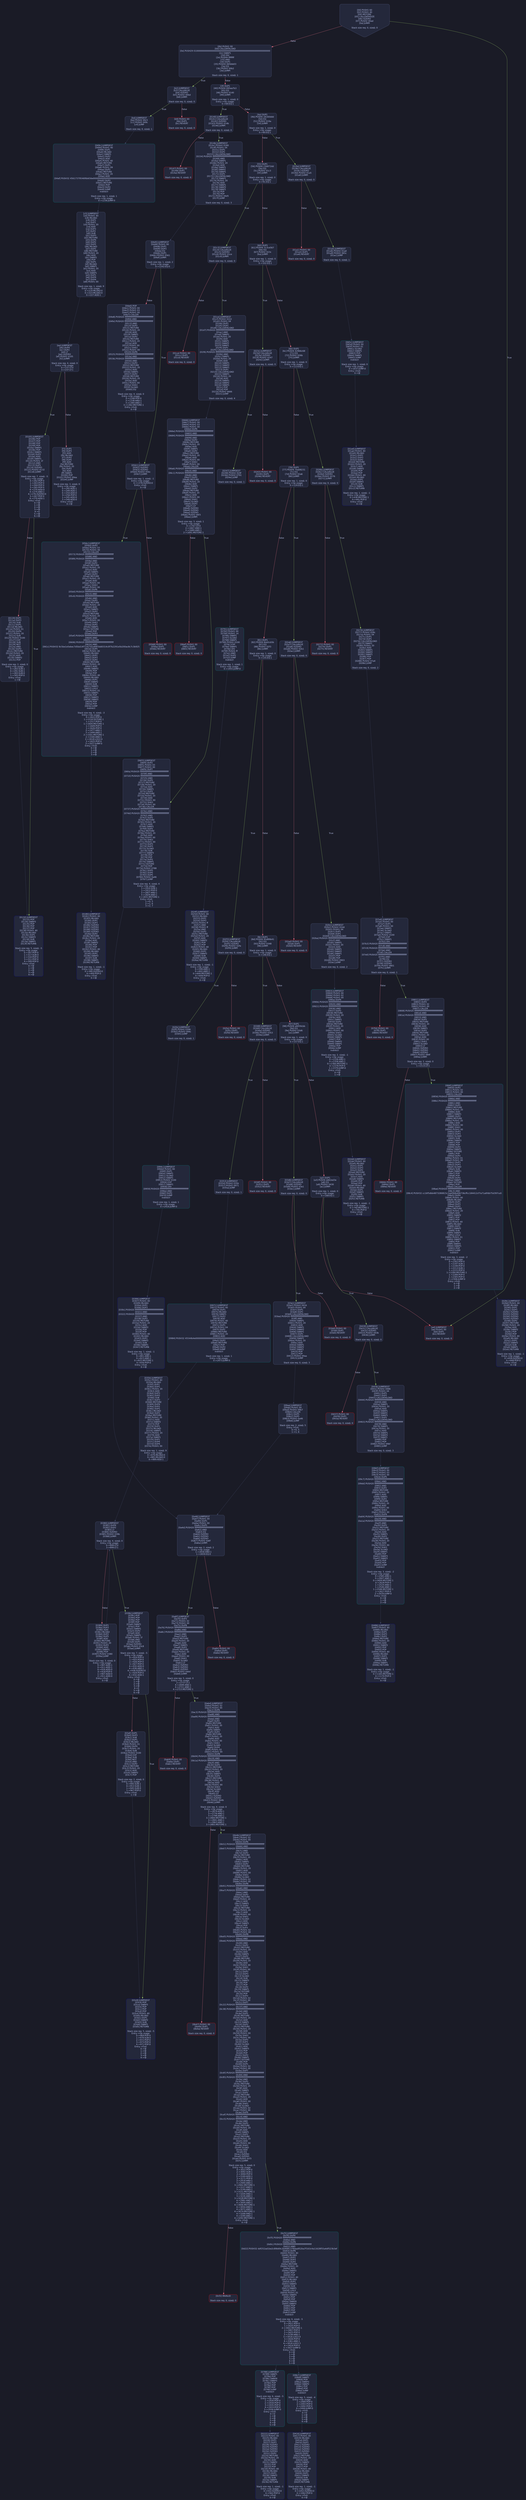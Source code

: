 digraph G {
    node [shape=box, style="filled, rounded", color="#565f89", fontcolor="#c0caf5", fontname="Helvetica", fillcolor="#24283b"];
    edge [color="#414868", fontcolor="#c0caf5", fontname="Helvetica"];
    bgcolor="#1a1b26";
    0 [ label = "[00] PUSH1 60
[02] PUSH1 40
[04] MSTORE
[05] CALLDATASIZE
[06] ISZERO
[07] PUSH2 00ad
[0a] JUMPI

Stack size req: 0, sizeΔ: 0
" shape = invhouse]
    1 [ label = "[0b] PUSH1 00
[0d] CALLDATALOAD
[0e] PUSH29 0100000000000000000000000000000000000000000000000000000000
[2c] SWAP1
[2d] DIV
[2e] PUSH4 ffffffff
[33] AND
[34] DUP1
[35] PUSH4 06fdde03
[3a] EQ
[3b] PUSH2 00b2
[3e] JUMPI

Stack size req: 0, sizeΔ: 1
"]
    2 [ label = "[3f] DUP1
[40] PUSH4 095ea7b3
[45] EQ
[46] PUSH2 0140
[49] JUMPI

Stack size req: 1, sizeΔ: 0
Entry->Op usage:
	0->69:EQ:1
"]
    3 [ label = "[4a] DUP1
[4b] PUSH4 18160ddd
[50] EQ
[51] PUSH2 019a
[54] JUMPI

Stack size req: 1, sizeΔ: 0
Entry->Op usage:
	0->80:EQ:1
"]
    4 [ label = "[55] DUP1
[56] PUSH4 23b872dd
[5b] EQ
[5c] PUSH2 01c3
[5f] JUMPI

Stack size req: 1, sizeΔ: 0
Entry->Op usage:
	0->91:EQ:1
"]
    5 [ label = "[60] DUP1
[61] PUSH4 313ce567
[66] EQ
[67] PUSH2 023c
[6a] JUMPI

Stack size req: 1, sizeΔ: 0
Entry->Op usage:
	0->102:EQ:1
"]
    6 [ label = "[6b] DUP1
[6c] PUSH4 42966c68
[71] EQ
[72] PUSH2 026b
[75] JUMPI

Stack size req: 1, sizeΔ: 0
Entry->Op usage:
	0->113:EQ:1
"]
    7 [ label = "[76] DUP1
[77] PUSH4 70a08231
[7c] EQ
[7d] PUSH2 02a6
[80] JUMPI

Stack size req: 1, sizeΔ: 0
Entry->Op usage:
	0->124:EQ:1
"]
    8 [ label = "[81] DUP1
[82] PUSH4 8da5cb5b
[87] EQ
[88] PUSH2 02f3
[8b] JUMPI

Stack size req: 1, sizeΔ: 0
Entry->Op usage:
	0->135:EQ:1
"]
    9 [ label = "[8c] DUP1
[8d] PUSH4 95d89b41
[92] EQ
[93] PUSH2 0348
[96] JUMPI

Stack size req: 1, sizeΔ: 0
Entry->Op usage:
	0->146:EQ:1
"]
    10 [ label = "[97] DUP1
[98] PUSH4 a9059cbb
[9d] EQ
[9e] PUSH2 03d6
[a1] JUMPI

Stack size req: 1, sizeΔ: 0
Entry->Op usage:
	0->157:EQ:1
"]
    11 [ label = "[a2] DUP1
[a3] PUSH4 dd62ed3e
[a8] EQ
[a9] PUSH2 0430
[ac] JUMPI

Stack size req: 1, sizeΔ: 0
Entry->Op usage:
	0->168:EQ:1
"]
    12 [ label = "[ad] JUMPDEST
[ae] PUSH1 00
[b0] DUP1
[b1] REVERT

Stack size req: 0, sizeΔ: 0
" color = "red"]
    13 [ label = "[b2] JUMPDEST
[b3] CALLVALUE
[b4] ISZERO
[b5] PUSH2 00bd
[b8] JUMPI

Stack size req: 0, sizeΔ: 0
"]
    14 [ label = "[b9] PUSH1 00
[bb] DUP1
[bc] REVERT

Stack size req: 0, sizeΔ: 0
" color = "red"]
    15 [ label = "[bd] JUMPDEST
[be] PUSH2 00c5
[c1] PUSH2 049c
[c4] JUMP

Stack size req: 0, sizeΔ: 1
"]
    16 [ label = "[c5] JUMPDEST
[c6] PUSH1 40
[c8] MLOAD
[c9] DUP1
[ca] DUP1
[cb] PUSH1 20
[cd] ADD
[ce] DUP3
[cf] DUP2
[d0] SUB
[d1] DUP3
[d2] MSTORE
[d3] DUP4
[d4] DUP2
[d5] DUP2
[d6] MLOAD
[d7] DUP2
[d8] MSTORE
[d9] PUSH1 20
[db] ADD
[dc] SWAP2
[dd] POP
[de] DUP1
[df] MLOAD
[e0] SWAP1
[e1] PUSH1 20
[e3] ADD
[e4] SWAP1
[e5] DUP1
[e6] DUP4
[e7] DUP4
[e8] PUSH1 00

Stack size req: 1, sizeΔ: 9
Entry->Op usage:
	0->214:MLOAD:0
	0->223:MLOAD:0
	0->227:ADD:1
"]
    17 [ label = "[ea] JUMPDEST
[eb] DUP4
[ec] DUP2
[ed] LT
[ee] ISZERO
[ef] PUSH2 0105
[f2] JUMPI

Stack size req: 4, sizeΔ: 0
Entry->Op usage:
	0->237:LT:0
	3->237:LT:1
"]
    18 [ label = "[f3] DUP1
[f4] DUP3
[f5] ADD
[f6] MLOAD
[f7] DUP2
[f8] DUP5
[f9] ADD
[fa] MSTORE
[fb] PUSH1 20
[fd] DUP2
[fe] ADD
[ff] SWAP1
[0100] POP
[0101] PUSH2 00ea
[0104] JUMP

Stack size req: 3, sizeΔ: 0
Entry->Op usage:
	0->245:ADD:1
	0->249:ADD:1
	0->254:ADD:0
	0->256:POP:0
	1->245:ADD:0
	2->249:ADD:0
Entry->Exit:
	0->😵
"]
    19 [ label = "[0105] JUMPDEST
[0106] POP
[0107] POP
[0108] POP
[0109] POP
[010a] SWAP1
[010b] POP
[010c] SWAP1
[010d] DUP2
[010e] ADD
[010f] SWAP1
[0110] PUSH1 1f
[0112] AND
[0113] DUP1
[0114] ISZERO
[0115] PUSH2 0132
[0118] JUMPI

Stack size req: 7, sizeΔ: -5
Entry->Op usage:
	0->262:POP:0
	1->263:POP:0
	2->264:POP:0
	3->265:POP:0
	4->270:ADD:0
	4->274:AND:1
	4->276:ISZERO:0
	5->267:POP:0
	6->270:ADD:1
Entry->Exit:
	0->😵
	1->😵
	2->😵
	3->😵
	4->0
	5->😵
	6->😵
"]
    20 [ label = "[0119] DUP1
[011a] DUP3
[011b] SUB
[011c] DUP1
[011d] MLOAD
[011e] PUSH1 01
[0120] DUP4
[0121] PUSH1 20
[0123] SUB
[0124] PUSH2 0100
[0127] EXP
[0128] SUB
[0129] NOT
[012a] AND
[012b] DUP2
[012c] MSTORE
[012d] PUSH1 20
[012f] ADD
[0130] SWAP2
[0131] POP

Stack size req: 2, sizeΔ: 0
Entry->Op usage:
	0->283:SUB:1
	0->291:SUB:1
	1->283:SUB:0
	1->305:POP:0
Entry->Exit:
	1->😵
"]
    21 [ label = "[0132] JUMPDEST
[0133] POP
[0134] SWAP3
[0135] POP
[0136] POP
[0137] POP
[0138] PUSH1 40
[013a] MLOAD
[013b] DUP1
[013c] SWAP2
[013d] SUB
[013e] SWAP1
[013f] RETURN

Stack size req: 5, sizeΔ: -5
Entry->Op usage:
	0->307:POP:0
	1->317:SUB:0
	2->310:POP:0
	3->311:POP:0
	4->309:POP:0
Entry->Exit:
	0->😵
	1->😵
	2->😵
	3->😵
	4->😵
" color = "darkblue"]
    22 [ label = "[0140] JUMPDEST
[0141] CALLVALUE
[0142] ISZERO
[0143] PUSH2 014b
[0146] JUMPI

Stack size req: 0, sizeΔ: 0
"]
    23 [ label = "[0147] PUSH1 00
[0149] DUP1
[014a] REVERT

Stack size req: 0, sizeΔ: 0
" color = "red"]
    24 [ label = "[014b] JUMPDEST
[014c] PUSH2 0180
[014f] PUSH1 04
[0151] DUP1
[0152] DUP1
[0153] CALLDATALOAD
[0154] PUSH20 ffffffffffffffffffffffffffffffffffffffff
[0169] AND
[016a] SWAP1
[016b] PUSH1 20
[016d] ADD
[016e] SWAP1
[016f] SWAP2
[0170] SWAP1
[0171] DUP1
[0172] CALLDATALOAD
[0173] SWAP1
[0174] PUSH1 20
[0176] ADD
[0177] SWAP1
[0178] SWAP2
[0179] SWAP1
[017a] POP
[017b] POP
[017c] PUSH2 04d5
[017f] JUMP

Stack size req: 0, sizeΔ: 3
"]
    25 [ label = "[0180] JUMPDEST
[0181] PUSH1 40
[0183] MLOAD
[0184] DUP1
[0185] DUP3
[0186] ISZERO
[0187] ISZERO
[0188] ISZERO
[0189] ISZERO
[018a] DUP2
[018b] MSTORE
[018c] PUSH1 20
[018e] ADD
[018f] SWAP2
[0190] POP
[0191] POP
[0192] PUSH1 40
[0194] MLOAD
[0195] DUP1
[0196] SWAP2
[0197] SUB
[0198] SWAP1
[0199] RETURN

Stack size req: 1, sizeΔ: -1
Entry->Op usage:
	0->390:ISZERO:0
	0->400:POP:0
Entry->Exit:
	0->😵
" color = "darkblue"]
    26 [ label = "[019a] JUMPDEST
[019b] CALLVALUE
[019c] ISZERO
[019d] PUSH2 01a5
[01a0] JUMPI

Stack size req: 0, sizeΔ: 0
"]
    27 [ label = "[01a1] PUSH1 00
[01a3] DUP1
[01a4] REVERT

Stack size req: 0, sizeΔ: 0
" color = "red"]
    28 [ label = "[01a5] JUMPDEST
[01a6] PUSH2 01ad
[01a9] PUSH2 065c
[01ac] JUMP

Stack size req: 0, sizeΔ: 1
"]
    29 [ label = "[01ad] JUMPDEST
[01ae] PUSH1 40
[01b0] MLOAD
[01b1] DUP1
[01b2] DUP3
[01b3] DUP2
[01b4] MSTORE
[01b5] PUSH1 20
[01b7] ADD
[01b8] SWAP2
[01b9] POP
[01ba] POP
[01bb] PUSH1 40
[01bd] MLOAD
[01be] DUP1
[01bf] SWAP2
[01c0] SUB
[01c1] SWAP1
[01c2] RETURN

Stack size req: 1, sizeΔ: -1
Entry->Op usage:
	0->436:MSTORE:1
	0->441:POP:0
Entry->Exit:
	0->😵
" color = "darkblue"]
    30 [ label = "[01c3] JUMPDEST
[01c4] CALLVALUE
[01c5] ISZERO
[01c6] PUSH2 01ce
[01c9] JUMPI

Stack size req: 0, sizeΔ: 0
"]
    31 [ label = "[01ca] PUSH1 00
[01cc] DUP1
[01cd] REVERT

Stack size req: 0, sizeΔ: 0
" color = "red"]
    32 [ label = "[01ce] JUMPDEST
[01cf] PUSH2 0222
[01d2] PUSH1 04
[01d4] DUP1
[01d5] DUP1
[01d6] CALLDATALOAD
[01d7] PUSH20 ffffffffffffffffffffffffffffffffffffffff
[01ec] AND
[01ed] SWAP1
[01ee] PUSH1 20
[01f0] ADD
[01f1] SWAP1
[01f2] SWAP2
[01f3] SWAP1
[01f4] DUP1
[01f5] CALLDATALOAD
[01f6] PUSH20 ffffffffffffffffffffffffffffffffffffffff
[020b] AND
[020c] SWAP1
[020d] PUSH1 20
[020f] ADD
[0210] SWAP1
[0211] SWAP2
[0212] SWAP1
[0213] DUP1
[0214] CALLDATALOAD
[0215] SWAP1
[0216] PUSH1 20
[0218] ADD
[0219] SWAP1
[021a] SWAP2
[021b] SWAP1
[021c] POP
[021d] POP
[021e] PUSH2 0666
[0221] JUMP

Stack size req: 0, sizeΔ: 4
"]
    33 [ label = "[0222] JUMPDEST
[0223] PUSH1 40
[0225] MLOAD
[0226] DUP1
[0227] DUP3
[0228] ISZERO
[0229] ISZERO
[022a] ISZERO
[022b] ISZERO
[022c] DUP2
[022d] MSTORE
[022e] PUSH1 20
[0230] ADD
[0231] SWAP2
[0232] POP
[0233] POP
[0234] PUSH1 40
[0236] MLOAD
[0237] DUP1
[0238] SWAP2
[0239] SUB
[023a] SWAP1
[023b] RETURN

Stack size req: 1, sizeΔ: -1
Entry->Op usage:
	0->552:ISZERO:0
	0->562:POP:0
Entry->Exit:
	0->😵
" color = "darkblue"]
    34 [ label = "[023c] JUMPDEST
[023d] CALLVALUE
[023e] ISZERO
[023f] PUSH2 0247
[0242] JUMPI

Stack size req: 0, sizeΔ: 0
"]
    35 [ label = "[0243] PUSH1 00
[0245] DUP1
[0246] REVERT

Stack size req: 0, sizeΔ: 0
" color = "red"]
    36 [ label = "[0247] JUMPDEST
[0248] PUSH2 024f
[024b] PUSH2 0791
[024e] JUMP

Stack size req: 0, sizeΔ: 1
"]
    37 [ label = "[024f] JUMPDEST
[0250] PUSH1 40
[0252] MLOAD
[0253] DUP1
[0254] DUP3
[0255] PUSH1 ff
[0257] AND
[0258] PUSH1 ff
[025a] AND
[025b] DUP2
[025c] MSTORE
[025d] PUSH1 20
[025f] ADD
[0260] SWAP2
[0261] POP
[0262] POP
[0263] PUSH1 40
[0265] MLOAD
[0266] DUP1
[0267] SWAP2
[0268] SUB
[0269] SWAP1
[026a] RETURN

Stack size req: 1, sizeΔ: -1
Entry->Op usage:
	0->599:AND:1
	0->602:AND:1
	0->604:MSTORE:1
	0->609:POP:0
Entry->Exit:
	0->😵
" color = "darkblue"]
    38 [ label = "[026b] JUMPDEST
[026c] CALLVALUE
[026d] ISZERO
[026e] PUSH2 0276
[0271] JUMPI

Stack size req: 0, sizeΔ: 0
"]
    39 [ label = "[0272] PUSH1 00
[0274] DUP1
[0275] REVERT

Stack size req: 0, sizeΔ: 0
" color = "red"]
    40 [ label = "[0276] JUMPDEST
[0277] PUSH2 028c
[027a] PUSH1 04
[027c] DUP1
[027d] DUP1
[027e] CALLDATALOAD
[027f] SWAP1
[0280] PUSH1 20
[0282] ADD
[0283] SWAP1
[0284] SWAP2
[0285] SWAP1
[0286] POP
[0287] POP
[0288] PUSH2 07a4
[028b] JUMP

Stack size req: 0, sizeΔ: 2
"]
    41 [ label = "[028c] JUMPDEST
[028d] PUSH1 40
[028f] MLOAD
[0290] DUP1
[0291] DUP3
[0292] ISZERO
[0293] ISZERO
[0294] ISZERO
[0295] ISZERO
[0296] DUP2
[0297] MSTORE
[0298] PUSH1 20
[029a] ADD
[029b] SWAP2
[029c] POP
[029d] POP
[029e] PUSH1 40
[02a0] MLOAD
[02a1] DUP1
[02a2] SWAP2
[02a3] SUB
[02a4] SWAP1
[02a5] RETURN

Stack size req: 1, sizeΔ: -1
Entry->Op usage:
	0->658:ISZERO:0
	0->668:POP:0
Entry->Exit:
	0->😵
" color = "darkblue"]
    42 [ label = "[02a6] JUMPDEST
[02a7] CALLVALUE
[02a8] ISZERO
[02a9] PUSH2 02b1
[02ac] JUMPI

Stack size req: 0, sizeΔ: 0
"]
    43 [ label = "[02ad] PUSH1 00
[02af] DUP1
[02b0] REVERT

Stack size req: 0, sizeΔ: 0
" color = "red"]
    44 [ label = "[02b1] JUMPDEST
[02b2] PUSH2 02dd
[02b5] PUSH1 04
[02b7] DUP1
[02b8] DUP1
[02b9] CALLDATALOAD
[02ba] PUSH20 ffffffffffffffffffffffffffffffffffffffff
[02cf] AND
[02d0] SWAP1
[02d1] PUSH1 20
[02d3] ADD
[02d4] SWAP1
[02d5] SWAP2
[02d6] SWAP1
[02d7] POP
[02d8] POP
[02d9] PUSH2 0903
[02dc] JUMP

Stack size req: 0, sizeΔ: 2
"]
    45 [ label = "[02dd] JUMPDEST
[02de] PUSH1 40
[02e0] MLOAD
[02e1] DUP1
[02e2] DUP3
[02e3] DUP2
[02e4] MSTORE
[02e5] PUSH1 20
[02e7] ADD
[02e8] SWAP2
[02e9] POP
[02ea] POP
[02eb] PUSH1 40
[02ed] MLOAD
[02ee] DUP1
[02ef] SWAP2
[02f0] SUB
[02f1] SWAP1
[02f2] RETURN

Stack size req: 1, sizeΔ: -1
Entry->Op usage:
	0->740:MSTORE:1
	0->745:POP:0
Entry->Exit:
	0->😵
" color = "darkblue"]
    46 [ label = "[02f3] JUMPDEST
[02f4] CALLVALUE
[02f5] ISZERO
[02f6] PUSH2 02fe
[02f9] JUMPI

Stack size req: 0, sizeΔ: 0
"]
    47 [ label = "[02fa] PUSH1 00
[02fc] DUP1
[02fd] REVERT

Stack size req: 0, sizeΔ: 0
" color = "red"]
    48 [ label = "[02fe] JUMPDEST
[02ff] PUSH2 0306
[0302] PUSH2 094c
[0305] JUMP

Stack size req: 0, sizeΔ: 1
"]
    49 [ label = "[0306] JUMPDEST
[0307] PUSH1 40
[0309] MLOAD
[030a] DUP1
[030b] DUP3
[030c] PUSH20 ffffffffffffffffffffffffffffffffffffffff
[0321] AND
[0322] PUSH20 ffffffffffffffffffffffffffffffffffffffff
[0337] AND
[0338] DUP2
[0339] MSTORE
[033a] PUSH1 20
[033c] ADD
[033d] SWAP2
[033e] POP
[033f] POP
[0340] PUSH1 40
[0342] MLOAD
[0343] DUP1
[0344] SWAP2
[0345] SUB
[0346] SWAP1
[0347] RETURN

Stack size req: 1, sizeΔ: -1
Entry->Op usage:
	0->801:AND:1
	0->823:AND:1
	0->825:MSTORE:1
	0->830:POP:0
Entry->Exit:
	0->😵
" color = "darkblue"]
    50 [ label = "[0348] JUMPDEST
[0349] CALLVALUE
[034a] ISZERO
[034b] PUSH2 0353
[034e] JUMPI

Stack size req: 0, sizeΔ: 0
"]
    51 [ label = "[034f] PUSH1 00
[0351] DUP1
[0352] REVERT

Stack size req: 0, sizeΔ: 0
" color = "red"]
    52 [ label = "[0353] JUMPDEST
[0354] PUSH2 035b
[0357] PUSH2 0971
[035a] JUMP

Stack size req: 0, sizeΔ: 1
"]
    53 [ label = "[035b] JUMPDEST
[035c] PUSH1 40
[035e] MLOAD
[035f] DUP1
[0360] DUP1
[0361] PUSH1 20
[0363] ADD
[0364] DUP3
[0365] DUP2
[0366] SUB
[0367] DUP3
[0368] MSTORE
[0369] DUP4
[036a] DUP2
[036b] DUP2
[036c] MLOAD
[036d] DUP2
[036e] MSTORE
[036f] PUSH1 20
[0371] ADD
[0372] SWAP2
[0373] POP
[0374] DUP1
[0375] MLOAD
[0376] SWAP1
[0377] PUSH1 20
[0379] ADD
[037a] SWAP1
[037b] DUP1
[037c] DUP4
[037d] DUP4
[037e] PUSH1 00

Stack size req: 1, sizeΔ: 9
Entry->Op usage:
	0->876:MLOAD:0
	0->885:MLOAD:0
	0->889:ADD:1
"]
    54 [ label = "[0380] JUMPDEST
[0381] DUP4
[0382] DUP2
[0383] LT
[0384] ISZERO
[0385] PUSH2 039b
[0388] JUMPI

Stack size req: 4, sizeΔ: 0
Entry->Op usage:
	0->899:LT:0
	3->899:LT:1
"]
    55 [ label = "[0389] DUP1
[038a] DUP3
[038b] ADD
[038c] MLOAD
[038d] DUP2
[038e] DUP5
[038f] ADD
[0390] MSTORE
[0391] PUSH1 20
[0393] DUP2
[0394] ADD
[0395] SWAP1
[0396] POP
[0397] PUSH2 0380
[039a] JUMP

Stack size req: 3, sizeΔ: 0
Entry->Op usage:
	0->907:ADD:1
	0->911:ADD:1
	0->916:ADD:0
	0->918:POP:0
	1->907:ADD:0
	2->911:ADD:0
Entry->Exit:
	0->😵
"]
    56 [ label = "[039b] JUMPDEST
[039c] POP
[039d] POP
[039e] POP
[039f] POP
[03a0] SWAP1
[03a1] POP
[03a2] SWAP1
[03a3] DUP2
[03a4] ADD
[03a5] SWAP1
[03a6] PUSH1 1f
[03a8] AND
[03a9] DUP1
[03aa] ISZERO
[03ab] PUSH2 03c8
[03ae] JUMPI

Stack size req: 7, sizeΔ: -5
Entry->Op usage:
	0->924:POP:0
	1->925:POP:0
	2->926:POP:0
	3->927:POP:0
	4->932:ADD:0
	4->936:AND:1
	4->938:ISZERO:0
	5->929:POP:0
	6->932:ADD:1
Entry->Exit:
	0->😵
	1->😵
	2->😵
	3->😵
	4->0
	5->😵
	6->😵
"]
    57 [ label = "[03af] DUP1
[03b0] DUP3
[03b1] SUB
[03b2] DUP1
[03b3] MLOAD
[03b4] PUSH1 01
[03b6] DUP4
[03b7] PUSH1 20
[03b9] SUB
[03ba] PUSH2 0100
[03bd] EXP
[03be] SUB
[03bf] NOT
[03c0] AND
[03c1] DUP2
[03c2] MSTORE
[03c3] PUSH1 20
[03c5] ADD
[03c6] SWAP2
[03c7] POP

Stack size req: 2, sizeΔ: 0
Entry->Op usage:
	0->945:SUB:1
	0->953:SUB:1
	1->945:SUB:0
	1->967:POP:0
Entry->Exit:
	1->😵
"]
    58 [ label = "[03c8] JUMPDEST
[03c9] POP
[03ca] SWAP3
[03cb] POP
[03cc] POP
[03cd] POP
[03ce] PUSH1 40
[03d0] MLOAD
[03d1] DUP1
[03d2] SWAP2
[03d3] SUB
[03d4] SWAP1
[03d5] RETURN

Stack size req: 5, sizeΔ: -5
Entry->Op usage:
	0->969:POP:0
	1->979:SUB:0
	2->972:POP:0
	3->973:POP:0
	4->971:POP:0
Entry->Exit:
	0->😵
	1->😵
	2->😵
	3->😵
	4->😵
" color = "darkblue"]
    59 [ label = "[03d6] JUMPDEST
[03d7] CALLVALUE
[03d8] ISZERO
[03d9] PUSH2 03e1
[03dc] JUMPI

Stack size req: 0, sizeΔ: 0
"]
    60 [ label = "[03dd] PUSH1 00
[03df] DUP1
[03e0] REVERT

Stack size req: 0, sizeΔ: 0
" color = "red"]
    61 [ label = "[03e1] JUMPDEST
[03e2] PUSH2 0416
[03e5] PUSH1 04
[03e7] DUP1
[03e8] DUP1
[03e9] CALLDATALOAD
[03ea] PUSH20 ffffffffffffffffffffffffffffffffffffffff
[03ff] AND
[0400] SWAP1
[0401] PUSH1 20
[0403] ADD
[0404] SWAP1
[0405] SWAP2
[0406] SWAP1
[0407] DUP1
[0408] CALLDATALOAD
[0409] SWAP1
[040a] PUSH1 20
[040c] ADD
[040d] SWAP1
[040e] SWAP2
[040f] SWAP1
[0410] POP
[0411] POP
[0412] PUSH2 09aa
[0415] JUMP

Stack size req: 0, sizeΔ: 3
"]
    62 [ label = "[0416] JUMPDEST
[0417] PUSH1 40
[0419] MLOAD
[041a] DUP1
[041b] DUP3
[041c] ISZERO
[041d] ISZERO
[041e] ISZERO
[041f] ISZERO
[0420] DUP2
[0421] MSTORE
[0422] PUSH1 20
[0424] ADD
[0425] SWAP2
[0426] POP
[0427] POP
[0428] PUSH1 40
[042a] MLOAD
[042b] DUP1
[042c] SWAP2
[042d] SUB
[042e] SWAP1
[042f] RETURN

Stack size req: 1, sizeΔ: -1
Entry->Op usage:
	0->1052:ISZERO:0
	0->1062:POP:0
Entry->Exit:
	0->😵
" color = "darkblue"]
    63 [ label = "[0430] JUMPDEST
[0431] CALLVALUE
[0432] ISZERO
[0433] PUSH2 043b
[0436] JUMPI

Stack size req: 0, sizeΔ: 0
"]
    64 [ label = "[0437] PUSH1 00
[0439] DUP1
[043a] REVERT

Stack size req: 0, sizeΔ: 0
" color = "red"]
    65 [ label = "[043b] JUMPDEST
[043c] PUSH2 0486
[043f] PUSH1 04
[0441] DUP1
[0442] DUP1
[0443] CALLDATALOAD
[0444] PUSH20 ffffffffffffffffffffffffffffffffffffffff
[0459] AND
[045a] SWAP1
[045b] PUSH1 20
[045d] ADD
[045e] SWAP1
[045f] SWAP2
[0460] SWAP1
[0461] DUP1
[0462] CALLDATALOAD
[0463] PUSH20 ffffffffffffffffffffffffffffffffffffffff
[0478] AND
[0479] SWAP1
[047a] PUSH1 20
[047c] ADD
[047d] SWAP1
[047e] SWAP2
[047f] SWAP1
[0480] POP
[0481] POP
[0482] PUSH2 09bf
[0485] JUMP

Stack size req: 0, sizeΔ: 3
"]
    66 [ label = "[0486] JUMPDEST
[0487] PUSH1 40
[0489] MLOAD
[048a] DUP1
[048b] DUP3
[048c] DUP2
[048d] MSTORE
[048e] PUSH1 20
[0490] ADD
[0491] SWAP2
[0492] POP
[0493] POP
[0494] PUSH1 40
[0496] MLOAD
[0497] DUP1
[0498] SWAP2
[0499] SUB
[049a] SWAP1
[049b] RETURN

Stack size req: 1, sizeΔ: -1
Entry->Op usage:
	0->1165:MSTORE:1
	0->1170:POP:0
Entry->Exit:
	0->😵
" color = "darkblue"]
    67 [ label = "[049c] JUMPDEST
[049d] PUSH1 40
[049f] DUP1
[04a0] MLOAD
[04a1] SWAP1
[04a2] DUP2
[04a3] ADD
[04a4] PUSH1 40
[04a6] MSTORE
[04a7] DUP1
[04a8] PUSH1 09
[04aa] DUP2
[04ab] MSTORE
[04ac] PUSH1 20
[04ae] ADD
[04af] PUSH32 45617379546f6b656e0000000000000000000000000000000000000000000000
[04d0] DUP2
[04d1] MSTORE
[04d2] POP
[04d3] DUP2
[04d4] JUMP
Indirect!

Stack size req: 1, sizeΔ: 1
Entry->Op usage:
	0->1236:JUMP:0
" color = "teal"]
    68 [ label = "[04d5] JUMPDEST
[04d6] PUSH1 00
[04d8] DUP1
[04d9] DUP3
[04da] EQ
[04db] DUP1
[04dc] PUSH2 0561
[04df] JUMPI

Stack size req: 1, sizeΔ: 2
Entry->Op usage:
	0->1242:EQ:0
"]
    69 [ label = "[04e0] POP
[04e1] PUSH1 00
[04e3] PUSH1 03
[04e5] PUSH1 00
[04e7] CALLER
[04e8] PUSH20 ffffffffffffffffffffffffffffffffffffffff
[04fd] AND
[04fe] PUSH20 ffffffffffffffffffffffffffffffffffffffff
[0513] AND
[0514] DUP2
[0515] MSTORE
[0516] PUSH1 20
[0518] ADD
[0519] SWAP1
[051a] DUP2
[051b] MSTORE
[051c] PUSH1 20
[051e] ADD
[051f] PUSH1 00
[0521] SHA3
[0522] PUSH1 00
[0524] DUP6
[0525] PUSH20 ffffffffffffffffffffffffffffffffffffffff
[053a] AND
[053b] PUSH20 ffffffffffffffffffffffffffffffffffffffff
[0550] AND
[0551] DUP2
[0552] MSTORE
[0553] PUSH1 20
[0555] ADD
[0556] SWAP1
[0557] DUP2
[0558] MSTORE
[0559] PUSH1 20
[055b] ADD
[055c] PUSH1 00
[055e] SHA3
[055f] SLOAD
[0560] EQ

Stack size req: 4, sizeΔ: 0
Entry->Op usage:
	0->1248:POP:0
	3->1338:AND:1
	3->1360:AND:1
	3->1362:MSTORE:1
Entry->Exit:
	0->😵
"]
    70 [ label = "[0561] JUMPDEST
[0562] ISZERO
[0563] ISZERO
[0564] PUSH2 056c
[0567] JUMPI

Stack size req: 1, sizeΔ: -1
Entry->Op usage:
	0->1378:ISZERO:0
Entry->Exit:
	0->😵
"]
    71 [ label = "[0568] PUSH1 00
[056a] DUP1
[056b] REVERT

Stack size req: 0, sizeΔ: 0
" color = "red"]
    72 [ label = "[056c] JUMPDEST
[056d] DUP2
[056e] PUSH1 03
[0570] PUSH1 00
[0572] CALLER
[0573] PUSH20 ffffffffffffffffffffffffffffffffffffffff
[0588] AND
[0589] PUSH20 ffffffffffffffffffffffffffffffffffffffff
[059e] AND
[059f] DUP2
[05a0] MSTORE
[05a1] PUSH1 20
[05a3] ADD
[05a4] SWAP1
[05a5] DUP2
[05a6] MSTORE
[05a7] PUSH1 20
[05a9] ADD
[05aa] PUSH1 00
[05ac] SHA3
[05ad] PUSH1 00
[05af] DUP6
[05b0] PUSH20 ffffffffffffffffffffffffffffffffffffffff
[05c5] AND
[05c6] PUSH20 ffffffffffffffffffffffffffffffffffffffff
[05db] AND
[05dc] DUP2
[05dd] MSTORE
[05de] PUSH1 20
[05e0] ADD
[05e1] SWAP1
[05e2] DUP2
[05e3] MSTORE
[05e4] PUSH1 20
[05e6] ADD
[05e7] PUSH1 00
[05e9] SHA3
[05ea] DUP2
[05eb] SWAP1
[05ec] SSTORE
[05ed] POP
[05ee] DUP3
[05ef] PUSH20 ffffffffffffffffffffffffffffffffffffffff
[0604] AND
[0605] CALLER
[0606] PUSH20 ffffffffffffffffffffffffffffffffffffffff
[061b] AND
[061c] PUSH32 8c5be1e5ebec7d5bd14f71427d1e84f3dd0314c0f7b2291e5b200ac8c7c3b925
[063d] DUP5
[063e] PUSH1 40
[0640] MLOAD
[0641] DUP1
[0642] DUP3
[0643] DUP2
[0644] MSTORE
[0645] PUSH1 20
[0647] ADD
[0648] SWAP2
[0649] POP
[064a] POP
[064b] PUSH1 40
[064d] MLOAD
[064e] DUP1
[064f] SWAP2
[0650] SUB
[0651] SWAP1
[0652] LOG3
[0653] PUSH1 01
[0655] SWAP1
[0656] POP
[0657] SWAP3
[0658] SWAP2
[0659] POP
[065a] POP
[065b] JUMP
Indirect!

Stack size req: 4, sizeΔ: -3
Entry->Op usage:
	0->1622:POP:0
	1->1516:SSTORE:1
	1->1517:POP:0
	1->1604:MSTORE:1
	1->1609:POP:0
	1->1626:POP:0
	2->1477:AND:1
	2->1499:AND:1
	2->1501:MSTORE:1
	2->1540:AND:1
	2->1618:LOG3:4
	2->1625:POP:0
	3->1627:JUMP:0
Entry->Exit:
	0->😵
	1->😵
	2->😵
	3->😵
" color = "teal"]
    73 [ label = "[065c] JUMPDEST
[065d] PUSH1 00
[065f] PUSH1 01
[0661] SLOAD
[0662] SWAP1
[0663] POP
[0664] SWAP1
[0665] JUMP
Indirect!

Stack size req: 1, sizeΔ: 0
Entry->Op usage:
	0->1637:JUMP:0
Entry->Exit:
	0->😵
" color = "teal"]
    74 [ label = "[0666] JUMPDEST
[0667] PUSH1 00
[0669] PUSH1 03
[066b] PUSH1 00
[066d] DUP6
[066e] PUSH20 ffffffffffffffffffffffffffffffffffffffff
[0683] AND
[0684] PUSH20 ffffffffffffffffffffffffffffffffffffffff
[0699] AND
[069a] DUP2
[069b] MSTORE
[069c] PUSH1 20
[069e] ADD
[069f] SWAP1
[06a0] DUP2
[06a1] MSTORE
[06a2] PUSH1 20
[06a4] ADD
[06a5] PUSH1 00
[06a7] SHA3
[06a8] PUSH1 00
[06aa] CALLER
[06ab] PUSH20 ffffffffffffffffffffffffffffffffffffffff
[06c0] AND
[06c1] PUSH20 ffffffffffffffffffffffffffffffffffffffff
[06d6] AND
[06d7] DUP2
[06d8] MSTORE
[06d9] PUSH1 20
[06db] ADD
[06dc] SWAP1
[06dd] DUP2
[06de] MSTORE
[06df] PUSH1 20
[06e1] ADD
[06e2] PUSH1 00
[06e4] SHA3
[06e5] SLOAD
[06e6] DUP3
[06e7] GT
[06e8] ISZERO
[06e9] ISZERO
[06ea] ISZERO
[06eb] PUSH2 06f3
[06ee] JUMPI

Stack size req: 3, sizeΔ: 1
Entry->Op usage:
	0->1767:GT:0
	2->1667:AND:1
	2->1689:AND:1
	2->1691:MSTORE:1
"]
    75 [ label = "[06ef] PUSH1 00
[06f1] DUP1
[06f2] REVERT

Stack size req: 0, sizeΔ: 0
" color = "red"]
    76 [ label = "[06f3] JUMPDEST
[06f4] DUP2
[06f5] PUSH1 03
[06f7] PUSH1 00
[06f9] DUP7
[06fa] PUSH20 ffffffffffffffffffffffffffffffffffffffff
[070f] AND
[0710] PUSH20 ffffffffffffffffffffffffffffffffffffffff
[0725] AND
[0726] DUP2
[0727] MSTORE
[0728] PUSH1 20
[072a] ADD
[072b] SWAP1
[072c] DUP2
[072d] MSTORE
[072e] PUSH1 20
[0730] ADD
[0731] PUSH1 00
[0733] SHA3
[0734] PUSH1 00
[0736] CALLER
[0737] PUSH20 ffffffffffffffffffffffffffffffffffffffff
[074c] AND
[074d] PUSH20 ffffffffffffffffffffffffffffffffffffffff
[0762] AND
[0763] DUP2
[0764] MSTORE
[0765] PUSH1 20
[0767] ADD
[0768] SWAP1
[0769] DUP2
[076a] MSTORE
[076b] PUSH1 20
[076d] ADD
[076e] PUSH1 00
[0770] SHA3
[0771] PUSH1 00
[0773] DUP3
[0774] DUP3
[0775] SLOAD
[0776] SUB
[0777] SWAP3
[0778] POP
[0779] POP
[077a] DUP2
[077b] SWAP1
[077c] SSTORE
[077d] POP
[077e] PUSH2 0788
[0781] DUP5
[0782] DUP5
[0783] DUP5
[0784] PUSH2 0a46
[0787] JUMP

Stack size req: 4, sizeΔ: 4
Entry->Op usage:
	1->1910:SUB:1
	1->1912:POP:0
	3->1807:AND:1
	3->1829:AND:1
	3->1831:MSTORE:1
Entry->Exit:
	1->0, 5
	2->1, 6
	3->2, 7
"]
    77 [ label = "[0788] JUMPDEST
[0789] SWAP1
[078a] POP
[078b] SWAP4
[078c] SWAP3
[078d] POP
[078e] POP
[078f] POP
[0790] JUMP
Indirect!

Stack size req: 6, sizeΔ: -5
Entry->Op usage:
	1->1930:POP:0
	2->1934:POP:0
	3->1935:POP:0
	4->1933:POP:0
	5->1936:JUMP:0
Entry->Exit:
	0->0
	1->😵
	2->😵
	3->😵
	4->😵
	5->😵
" color = "teal"]
    78 [ label = "[0791] JUMPDEST
[0792] PUSH1 00
[0794] PUSH1 14
[0796] SWAP1
[0797] SLOAD
[0798] SWAP1
[0799] PUSH2 0100
[079c] EXP
[079d] SWAP1
[079e] DIV
[079f] PUSH1 ff
[07a1] AND
[07a2] DUP2
[07a3] JUMP
Indirect!

Stack size req: 1, sizeΔ: 1
Entry->Op usage:
	0->1955:JUMP:0
" color = "teal"]
    79 [ label = "[07a4] JUMPDEST
[07a5] PUSH1 00
[07a7] DUP1
[07a8] PUSH1 00
[07aa] SWAP1
[07ab] SLOAD
[07ac] SWAP1
[07ad] PUSH2 0100
[07b0] EXP
[07b1] SWAP1
[07b2] DIV
[07b3] PUSH20 ffffffffffffffffffffffffffffffffffffffff
[07c8] AND
[07c9] PUSH20 ffffffffffffffffffffffffffffffffffffffff
[07de] AND
[07df] CALLER
[07e0] PUSH20 ffffffffffffffffffffffffffffffffffffffff
[07f5] AND
[07f6] EQ
[07f7] ISZERO
[07f8] ISZERO
[07f9] PUSH2 0801
[07fc] JUMPI

Stack size req: 0, sizeΔ: 1
"]
    80 [ label = "[07fd] PUSH1 00
[07ff] DUP1
[0800] REVERT

Stack size req: 0, sizeΔ: 0
" color = "red"]
    81 [ label = "[0801] JUMPDEST
[0802] DUP2
[0803] PUSH1 02
[0805] PUSH1 00
[0807] CALLER
[0808] PUSH20 ffffffffffffffffffffffffffffffffffffffff
[081d] AND
[081e] PUSH20 ffffffffffffffffffffffffffffffffffffffff
[0833] AND
[0834] DUP2
[0835] MSTORE
[0836] PUSH1 20
[0838] ADD
[0839] SWAP1
[083a] DUP2
[083b] MSTORE
[083c] PUSH1 20
[083e] ADD
[083f] PUSH1 00
[0841] SHA3
[0842] SLOAD
[0843] LT
[0844] ISZERO
[0845] ISZERO
[0846] ISZERO
[0847] PUSH2 084f
[084a] JUMPI

Stack size req: 2, sizeΔ: 0
Entry->Op usage:
	1->2115:LT:1
"]
    82 [ label = "[084b] PUSH1 00
[084d] DUP1
[084e] REVERT

Stack size req: 0, sizeΔ: 0
" color = "red"]
    83 [ label = "[084f] JUMPDEST
[0850] DUP2
[0851] PUSH1 02
[0853] PUSH1 00
[0855] CALLER
[0856] PUSH20 ffffffffffffffffffffffffffffffffffffffff
[086b] AND
[086c] PUSH20 ffffffffffffffffffffffffffffffffffffffff
[0881] AND
[0882] DUP2
[0883] MSTORE
[0884] PUSH1 20
[0886] ADD
[0887] SWAP1
[0888] DUP2
[0889] MSTORE
[088a] PUSH1 20
[088c] ADD
[088d] PUSH1 00
[088f] SHA3
[0890] PUSH1 00
[0892] DUP3
[0893] DUP3
[0894] SLOAD
[0895] SUB
[0896] SWAP3
[0897] POP
[0898] POP
[0899] DUP2
[089a] SWAP1
[089b] SSTORE
[089c] POP
[089d] DUP2
[089e] PUSH1 01
[08a0] PUSH1 00
[08a2] DUP3
[08a3] DUP3
[08a4] SLOAD
[08a5] SUB
[08a6] SWAP3
[08a7] POP
[08a8] POP
[08a9] DUP2
[08aa] SWAP1
[08ab] SSTORE
[08ac] POP
[08ad] CALLER
[08ae] PUSH20 ffffffffffffffffffffffffffffffffffffffff
[08c3] AND
[08c4] PUSH32 cc16f5dbb4873280815c1ee09dbd06736cffcc184412cf7a71a0fdb75d397ca5
[08e5] DUP4
[08e6] PUSH1 40
[08e8] MLOAD
[08e9] DUP1
[08ea] DUP3
[08eb] DUP2
[08ec] MSTORE
[08ed] PUSH1 20
[08ef] ADD
[08f0] SWAP2
[08f1] POP
[08f2] POP
[08f3] PUSH1 40
[08f5] MLOAD
[08f6] DUP1
[08f7] SWAP2
[08f8] SUB
[08f9] SWAP1
[08fa] LOG2
[08fb] PUSH1 01
[08fd] SWAP1
[08fe] POP
[08ff] SWAP2
[0900] SWAP1
[0901] POP
[0902] JUMP
Indirect!

Stack size req: 3, sizeΔ: -2
Entry->Op usage:
	0->2302:POP:0
	1->2197:SUB:1
	1->2199:POP:0
	1->2213:SUB:1
	1->2215:POP:0
	1->2284:MSTORE:1
	1->2289:POP:0
	1->2305:POP:0
	2->2306:JUMP:0
Entry->Exit:
	0->😵
	1->😵
	2->😵
" color = "teal"]
    84 [ label = "[0903] JUMPDEST
[0904] PUSH1 00
[0906] PUSH1 02
[0908] PUSH1 00
[090a] DUP4
[090b] PUSH20 ffffffffffffffffffffffffffffffffffffffff
[0920] AND
[0921] PUSH20 ffffffffffffffffffffffffffffffffffffffff
[0936] AND
[0937] DUP2
[0938] MSTORE
[0939] PUSH1 20
[093b] ADD
[093c] SWAP1
[093d] DUP2
[093e] MSTORE
[093f] PUSH1 20
[0941] ADD
[0942] PUSH1 00
[0944] SHA3
[0945] SLOAD
[0946] SWAP1
[0947] POP
[0948] SWAP2
[0949] SWAP1
[094a] POP
[094b] JUMP
Indirect!

Stack size req: 2, sizeΔ: -1
Entry->Op usage:
	0->2336:AND:1
	0->2358:AND:1
	0->2360:MSTORE:1
	0->2378:POP:0
	1->2379:JUMP:0
Entry->Exit:
	0->😵
	1->😵
" color = "teal"]
    85 [ label = "[094c] JUMPDEST
[094d] PUSH1 00
[094f] DUP1
[0950] SWAP1
[0951] SLOAD
[0952] SWAP1
[0953] PUSH2 0100
[0956] EXP
[0957] SWAP1
[0958] DIV
[0959] PUSH20 ffffffffffffffffffffffffffffffffffffffff
[096e] AND
[096f] DUP2
[0970] JUMP
Indirect!

Stack size req: 1, sizeΔ: 1
Entry->Op usage:
	0->2416:JUMP:0
" color = "teal"]
    86 [ label = "[0971] JUMPDEST
[0972] PUSH1 40
[0974] DUP1
[0975] MLOAD
[0976] SWAP1
[0977] DUP2
[0978] ADD
[0979] PUSH1 40
[097b] MSTORE
[097c] DUP1
[097d] PUSH1 04
[097f] DUP2
[0980] MSTORE
[0981] PUSH1 20
[0983] ADD
[0984] PUSH32 45544b4e00000000000000000000000000000000000000000000000000000000
[09a5] DUP2
[09a6] MSTORE
[09a7] POP
[09a8] DUP2
[09a9] JUMP
Indirect!

Stack size req: 1, sizeΔ: 1
Entry->Op usage:
	0->2473:JUMP:0
" color = "teal"]
    87 [ label = "[09aa] JUMPDEST
[09ab] PUSH1 00
[09ad] PUSH2 09b7
[09b0] CALLER
[09b1] DUP5
[09b2] DUP5
[09b3] PUSH2 0a46
[09b6] JUMP

Stack size req: 2, sizeΔ: 5
Entry->Exit:
	0->0, 5
	1->1, 6
"]
    88 [ label = "[09b7] JUMPDEST
[09b8] SWAP1
[09b9] POP
[09ba] SWAP3
[09bb] SWAP2
[09bc] POP
[09bd] POP
[09be] JUMP
Indirect!

Stack size req: 5, sizeΔ: -4
Entry->Op usage:
	1->2489:POP:0
	2->2493:POP:0
	3->2492:POP:0
	4->2494:JUMP:0
Entry->Exit:
	0->0
	1->😵
	2->😵
	3->😵
	4->😵
" color = "teal"]
    89 [ label = "[09bf] JUMPDEST
[09c0] PUSH1 00
[09c2] PUSH1 03
[09c4] PUSH1 00
[09c6] DUP5
[09c7] PUSH20 ffffffffffffffffffffffffffffffffffffffff
[09dc] AND
[09dd] PUSH20 ffffffffffffffffffffffffffffffffffffffff
[09f2] AND
[09f3] DUP2
[09f4] MSTORE
[09f5] PUSH1 20
[09f7] ADD
[09f8] SWAP1
[09f9] DUP2
[09fa] MSTORE
[09fb] PUSH1 20
[09fd] ADD
[09fe] PUSH1 00
[0a00] SHA3
[0a01] PUSH1 00
[0a03] DUP4
[0a04] PUSH20 ffffffffffffffffffffffffffffffffffffffff
[0a19] AND
[0a1a] PUSH20 ffffffffffffffffffffffffffffffffffffffff
[0a2f] AND
[0a30] DUP2
[0a31] MSTORE
[0a32] PUSH1 20
[0a34] ADD
[0a35] SWAP1
[0a36] DUP2
[0a37] MSTORE
[0a38] PUSH1 20
[0a3a] ADD
[0a3b] PUSH1 00
[0a3d] SHA3
[0a3e] SLOAD
[0a3f] SWAP1
[0a40] POP
[0a41] SWAP3
[0a42] SWAP2
[0a43] POP
[0a44] POP
[0a45] JUMP
Indirect!

Stack size req: 3, sizeΔ: -2
Entry->Op usage:
	0->2585:AND:1
	0->2607:AND:1
	0->2609:MSTORE:1
	0->2628:POP:0
	1->2524:AND:1
	1->2546:AND:1
	1->2548:MSTORE:1
	1->2627:POP:0
	2->2629:JUMP:0
Entry->Exit:
	0->😵
	1->😵
	2->😵
" color = "teal"]
    90 [ label = "[0a46] JUMPDEST
[0a47] PUSH1 00
[0a49] DUP1
[0a4a] PUSH1 00
[0a4c] DUP5
[0a4d] PUSH20 ffffffffffffffffffffffffffffffffffffffff
[0a62] AND
[0a63] EQ
[0a64] ISZERO
[0a65] ISZERO
[0a66] ISZERO
[0a67] PUSH2 0a6f
[0a6a] JUMPI

Stack size req: 2, sizeΔ: 2
Entry->Op usage:
	1->2658:AND:1
	1->2659:EQ:0
"]
    91 [ label = "[0a6b] PUSH1 00
[0a6d] DUP1
[0a6e] REVERT

Stack size req: 0, sizeΔ: 0
" color = "red"]
    92 [ label = "[0a6f] JUMPDEST
[0a70] DUP3
[0a71] PUSH1 02
[0a73] PUSH1 00
[0a75] DUP8
[0a76] PUSH20 ffffffffffffffffffffffffffffffffffffffff
[0a8b] AND
[0a8c] PUSH20 ffffffffffffffffffffffffffffffffffffffff
[0aa1] AND
[0aa2] DUP2
[0aa3] MSTORE
[0aa4] PUSH1 20
[0aa6] ADD
[0aa7] SWAP1
[0aa8] DUP2
[0aa9] MSTORE
[0aaa] PUSH1 20
[0aac] ADD
[0aad] PUSH1 00
[0aaf] SHA3
[0ab0] SLOAD
[0ab1] LT
[0ab2] ISZERO
[0ab3] ISZERO
[0ab4] ISZERO
[0ab5] PUSH2 0abd
[0ab8] JUMPI

Stack size req: 5, sizeΔ: 0
Entry->Op usage:
	2->2737:LT:1
	4->2699:AND:1
	4->2721:AND:1
	4->2723:MSTORE:1
"]
    93 [ label = "[0ab9] PUSH1 00
[0abb] DUP1
[0abc] REVERT

Stack size req: 0, sizeΔ: 0
" color = "red"]
    94 [ label = "[0abd] JUMPDEST
[0abe] PUSH1 02
[0ac0] PUSH1 00
[0ac2] DUP6
[0ac3] PUSH20 ffffffffffffffffffffffffffffffffffffffff
[0ad8] AND
[0ad9] PUSH20 ffffffffffffffffffffffffffffffffffffffff
[0aee] AND
[0aef] DUP2
[0af0] MSTORE
[0af1] PUSH1 20
[0af3] ADD
[0af4] SWAP1
[0af5] DUP2
[0af6] MSTORE
[0af7] PUSH1 20
[0af9] ADD
[0afa] PUSH1 00
[0afc] SHA3
[0afd] SLOAD
[0afe] DUP4
[0aff] PUSH1 02
[0b01] PUSH1 00
[0b03] DUP8
[0b04] PUSH20 ffffffffffffffffffffffffffffffffffffffff
[0b19] AND
[0b1a] PUSH20 ffffffffffffffffffffffffffffffffffffffff
[0b2f] AND
[0b30] DUP2
[0b31] MSTORE
[0b32] PUSH1 20
[0b34] ADD
[0b35] SWAP1
[0b36] DUP2
[0b37] MSTORE
[0b38] PUSH1 20
[0b3a] ADD
[0b3b] PUSH1 00
[0b3d] SHA3
[0b3e] SLOAD
[0b3f] ADD
[0b40] GT
[0b41] ISZERO
[0b42] ISZERO
[0b43] PUSH2 0b4b
[0b46] JUMPI

Stack size req: 4, sizeΔ: 0
Entry->Op usage:
	2->2879:ADD:1
	3->2776:AND:1
	3->2798:AND:1
	3->2800:MSTORE:1
	3->2841:AND:1
	3->2863:AND:1
	3->2865:MSTORE:1
"]
    95 [ label = "[0b47] PUSH1 00
[0b49] DUP1
[0b4a] REVERT

Stack size req: 0, sizeΔ: 0
" color = "red"]
    96 [ label = "[0b4b] JUMPDEST
[0b4c] PUSH1 02
[0b4e] PUSH1 00
[0b50] DUP6
[0b51] PUSH20 ffffffffffffffffffffffffffffffffffffffff
[0b66] AND
[0b67] PUSH20 ffffffffffffffffffffffffffffffffffffffff
[0b7c] AND
[0b7d] DUP2
[0b7e] MSTORE
[0b7f] PUSH1 20
[0b81] ADD
[0b82] SWAP1
[0b83] DUP2
[0b84] MSTORE
[0b85] PUSH1 20
[0b87] ADD
[0b88] PUSH1 00
[0b8a] SHA3
[0b8b] SLOAD
[0b8c] PUSH1 02
[0b8e] PUSH1 00
[0b90] DUP8
[0b91] PUSH20 ffffffffffffffffffffffffffffffffffffffff
[0ba6] AND
[0ba7] PUSH20 ffffffffffffffffffffffffffffffffffffffff
[0bbc] AND
[0bbd] DUP2
[0bbe] MSTORE
[0bbf] PUSH1 20
[0bc1] ADD
[0bc2] SWAP1
[0bc3] DUP2
[0bc4] MSTORE
[0bc5] PUSH1 20
[0bc7] ADD
[0bc8] PUSH1 00
[0bca] SHA3
[0bcb] SLOAD
[0bcc] ADD
[0bcd] SWAP1
[0bce] POP
[0bcf] DUP3
[0bd0] PUSH1 02
[0bd2] PUSH1 00
[0bd4] DUP8
[0bd5] PUSH20 ffffffffffffffffffffffffffffffffffffffff
[0bea] AND
[0beb] PUSH20 ffffffffffffffffffffffffffffffffffffffff
[0c00] AND
[0c01] DUP2
[0c02] MSTORE
[0c03] PUSH1 20
[0c05] ADD
[0c06] SWAP1
[0c07] DUP2
[0c08] MSTORE
[0c09] PUSH1 20
[0c0b] ADD
[0c0c] PUSH1 00
[0c0e] SHA3
[0c0f] PUSH1 00
[0c11] DUP3
[0c12] DUP3
[0c13] SLOAD
[0c14] SUB
[0c15] SWAP3
[0c16] POP
[0c17] POP
[0c18] DUP2
[0c19] SWAP1
[0c1a] SSTORE
[0c1b] POP
[0c1c] DUP3
[0c1d] PUSH1 02
[0c1f] PUSH1 00
[0c21] DUP7
[0c22] PUSH20 ffffffffffffffffffffffffffffffffffffffff
[0c37] AND
[0c38] PUSH20 ffffffffffffffffffffffffffffffffffffffff
[0c4d] AND
[0c4e] DUP2
[0c4f] MSTORE
[0c50] PUSH1 20
[0c52] ADD
[0c53] SWAP1
[0c54] DUP2
[0c55] MSTORE
[0c56] PUSH1 20
[0c58] ADD
[0c59] PUSH1 00
[0c5b] SHA3
[0c5c] PUSH1 00
[0c5e] DUP3
[0c5f] DUP3
[0c60] SLOAD
[0c61] ADD
[0c62] SWAP3
[0c63] POP
[0c64] POP
[0c65] DUP2
[0c66] SWAP1
[0c67] SSTORE
[0c68] POP
[0c69] DUP1
[0c6a] PUSH1 02
[0c6c] PUSH1 00
[0c6e] DUP7
[0c6f] PUSH20 ffffffffffffffffffffffffffffffffffffffff
[0c84] AND
[0c85] PUSH20 ffffffffffffffffffffffffffffffffffffffff
[0c9a] AND
[0c9b] DUP2
[0c9c] MSTORE
[0c9d] PUSH1 20
[0c9f] ADD
[0ca0] SWAP1
[0ca1] DUP2
[0ca2] MSTORE
[0ca3] PUSH1 20
[0ca5] ADD
[0ca6] PUSH1 00
[0ca8] SHA3
[0ca9] SLOAD
[0caa] PUSH1 02
[0cac] PUSH1 00
[0cae] DUP9
[0caf] PUSH20 ffffffffffffffffffffffffffffffffffffffff
[0cc4] AND
[0cc5] PUSH20 ffffffffffffffffffffffffffffffffffffffff
[0cda] AND
[0cdb] DUP2
[0cdc] MSTORE
[0cdd] PUSH1 20
[0cdf] ADD
[0ce0] SWAP1
[0ce1] DUP2
[0ce2] MSTORE
[0ce3] PUSH1 20
[0ce5] ADD
[0ce6] PUSH1 00
[0ce8] SHA3
[0ce9] SLOAD
[0cea] ADD
[0ceb] EQ
[0cec] ISZERO
[0ced] ISZERO
[0cee] PUSH2 0cf3
[0cf1] JUMPI

Stack size req: 5, sizeΔ: 0
Entry->Op usage:
	0->3022:POP:0
	2->3092:SUB:1
	2->3094:POP:0
	2->3169:ADD:1
	2->3171:POP:0
	3->2918:AND:1
	3->2940:AND:1
	3->2942:MSTORE:1
	3->3127:AND:1
	3->3149:AND:1
	3->3151:MSTORE:1
	3->3204:AND:1
	3->3226:AND:1
	3->3228:MSTORE:1
	4->2982:AND:1
	4->3004:AND:1
	4->3006:MSTORE:1
	4->3050:AND:1
	4->3072:AND:1
	4->3074:MSTORE:1
	4->3268:AND:1
	4->3290:AND:1
	4->3292:MSTORE:1
Entry->Exit:
	0->😵
"]
    97 [ label = "[0cf2] INVALID

Stack size req: 0, sizeΔ: 0
" color = "red"]
    98 [ label = "[0cf3] JUMPDEST
[0cf4] DUP4
[0cf5] PUSH20 ffffffffffffffffffffffffffffffffffffffff
[0d0a] AND
[0d0b] DUP6
[0d0c] PUSH20 ffffffffffffffffffffffffffffffffffffffff
[0d21] AND
[0d22] PUSH32 ddf252ad1be2c89b69c2b068fc378daa952ba7f163c4a11628f55a4df523b3ef
[0d43] DUP6
[0d44] PUSH1 40
[0d46] MLOAD
[0d47] DUP1
[0d48] DUP3
[0d49] DUP2
[0d4a] MSTORE
[0d4b] PUSH1 20
[0d4d] ADD
[0d4e] SWAP2
[0d4f] POP
[0d50] POP
[0d51] PUSH1 40
[0d53] MLOAD
[0d54] DUP1
[0d55] SWAP2
[0d56] SUB
[0d57] SWAP1
[0d58] LOG3
[0d59] PUSH1 01
[0d5b] SWAP2
[0d5c] POP
[0d5d] POP
[0d5e] SWAP4
[0d5f] SWAP3
[0d60] POP
[0d61] POP
[0d62] POP
[0d63] JUMP
Indirect!

Stack size req: 6, sizeΔ: -5
Entry->Op usage:
	0->3421:POP:0
	1->3420:POP:0
	2->3402:MSTORE:1
	2->3407:POP:0
	2->3425:POP:0
	3->3338:AND:1
	3->3416:LOG3:4
	3->3426:POP:0
	4->3361:AND:1
	4->3416:LOG3:3
	4->3424:POP:0
	5->3427:JUMP:0
Entry->Exit:
	0->😵
	1->😵
	2->😵
	3->😵
	4->😵
	5->😵
" color = "teal"]
    0 -> 1 [ label = "False" color = "#f7768e"]
    0 -> 12 [ label = "True" color = "#9ece6a"]
    1 -> 2 [ label = "False" color = "#f7768e"]
    1 -> 13 [ label = "True" color = "#9ece6a"]
    2 -> 3 [ label = "False" color = "#f7768e"]
    2 -> 22 [ label = "True" color = "#9ece6a"]
    3 -> 4 [ label = "False" color = "#f7768e"]
    3 -> 26 [ label = "True" color = "#9ece6a"]
    4 -> 5 [ label = "False" color = "#f7768e"]
    4 -> 30 [ label = "True" color = "#9ece6a"]
    5 -> 6 [ label = "False" color = "#f7768e"]
    5 -> 34 [ label = "True" color = "#9ece6a"]
    6 -> 7 [ label = "False" color = "#f7768e"]
    6 -> 38 [ label = "True" color = "#9ece6a"]
    7 -> 8 [ label = "False" color = "#f7768e"]
    7 -> 42 [ label = "True" color = "#9ece6a"]
    8 -> 9 [ label = "False" color = "#f7768e"]
    8 -> 46 [ label = "True" color = "#9ece6a"]
    9 -> 10 [ label = "False" color = "#f7768e"]
    9 -> 50 [ label = "True" color = "#9ece6a"]
    10 -> 11 [ label = "False" color = "#f7768e"]
    10 -> 59 [ label = "True" color = "#9ece6a"]
    11 -> 12 [ label = "False" color = "#f7768e"]
    11 -> 63 [ label = "True" color = "#9ece6a"]
    13 -> 14 [ label = "False" color = "#f7768e"]
    13 -> 15 [ label = "True" color = "#9ece6a"]
    15 -> 67 [ ]
    16 -> 17 [ ]
    17 -> 18 [ label = "False" color = "#f7768e"]
    17 -> 19 [ label = "True" color = "#9ece6a"]
    18 -> 17 [ ]
    19 -> 20 [ label = "False" color = "#f7768e"]
    19 -> 21 [ label = "True" color = "#9ece6a"]
    20 -> 21 [ ]
    22 -> 23 [ label = "False" color = "#f7768e"]
    22 -> 24 [ label = "True" color = "#9ece6a"]
    24 -> 68 [ ]
    26 -> 27 [ label = "False" color = "#f7768e"]
    26 -> 28 [ label = "True" color = "#9ece6a"]
    28 -> 73 [ ]
    30 -> 31 [ label = "False" color = "#f7768e"]
    30 -> 32 [ label = "True" color = "#9ece6a"]
    32 -> 74 [ ]
    34 -> 35 [ label = "False" color = "#f7768e"]
    34 -> 36 [ label = "True" color = "#9ece6a"]
    36 -> 78 [ ]
    38 -> 39 [ label = "False" color = "#f7768e"]
    38 -> 40 [ label = "True" color = "#9ece6a"]
    40 -> 79 [ ]
    42 -> 43 [ label = "False" color = "#f7768e"]
    42 -> 44 [ label = "True" color = "#9ece6a"]
    44 -> 84 [ ]
    46 -> 47 [ label = "False" color = "#f7768e"]
    46 -> 48 [ label = "True" color = "#9ece6a"]
    48 -> 85 [ ]
    50 -> 51 [ label = "False" color = "#f7768e"]
    50 -> 52 [ label = "True" color = "#9ece6a"]
    52 -> 86 [ ]
    53 -> 54 [ ]
    54 -> 55 [ label = "False" color = "#f7768e"]
    54 -> 56 [ label = "True" color = "#9ece6a"]
    55 -> 54 [ ]
    56 -> 57 [ label = "False" color = "#f7768e"]
    56 -> 58 [ label = "True" color = "#9ece6a"]
    57 -> 58 [ ]
    59 -> 60 [ label = "False" color = "#f7768e"]
    59 -> 61 [ label = "True" color = "#9ece6a"]
    61 -> 87 [ ]
    63 -> 64 [ label = "False" color = "#f7768e"]
    63 -> 65 [ label = "True" color = "#9ece6a"]
    65 -> 89 [ ]
    68 -> 69 [ label = "False" color = "#f7768e"]
    68 -> 70 [ label = "True" color = "#9ece6a"]
    69 -> 70 [ ]
    70 -> 71 [ label = "False" color = "#f7768e"]
    70 -> 72 [ label = "True" color = "#9ece6a"]
    74 -> 75 [ label = "False" color = "#f7768e"]
    74 -> 76 [ label = "True" color = "#9ece6a"]
    76 -> 90 [ ]
    79 -> 80 [ label = "False" color = "#f7768e"]
    79 -> 81 [ label = "True" color = "#9ece6a"]
    81 -> 82 [ label = "False" color = "#f7768e"]
    81 -> 83 [ label = "True" color = "#9ece6a"]
    87 -> 90 [ ]
    90 -> 91 [ label = "False" color = "#f7768e"]
    90 -> 92 [ label = "True" color = "#9ece6a"]
    92 -> 93 [ label = "False" color = "#f7768e"]
    92 -> 94 [ label = "True" color = "#9ece6a"]
    94 -> 95 [ label = "False" color = "#f7768e"]
    94 -> 96 [ label = "True" color = "#9ece6a"]
    96 -> 97 [ label = "False" color = "#f7768e"]
    96 -> 98 [ label = "True" color = "#9ece6a"]
    67 -> 16 [ ]
    72 -> 25 [ ]
    73 -> 29 [ ]
    98 -> 77 [ ]
    77 -> 33 [ ]
    78 -> 37 [ ]
    83 -> 41 [ ]
    84 -> 45 [ ]
    85 -> 49 [ ]
    86 -> 53 [ ]
    98 -> 88 [ ]
    88 -> 62 [ ]
    89 -> 66 [ ]

}
